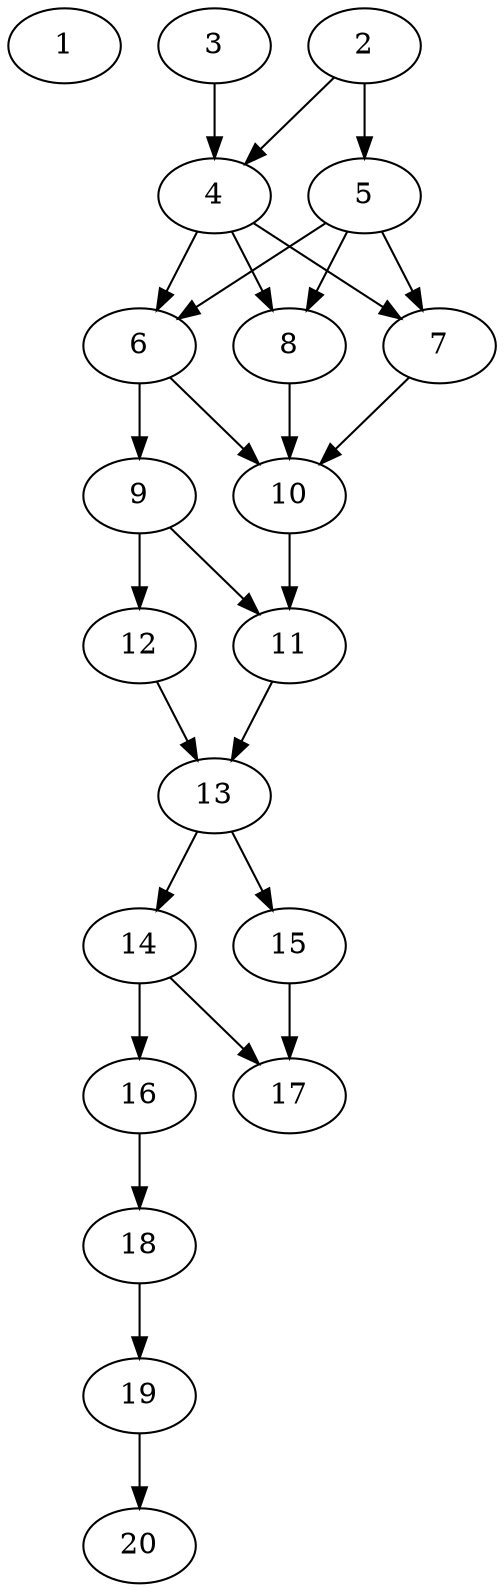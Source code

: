 // DAG automatically generated by daggen at Sat Jul 27 15:36:52 2019
// ./daggen --dot -n 20 --ccr 0.5 --fat 0.4 --regular 0.5 --density 0.8 --mindata 5242880 --maxdata 52428800 
digraph G {
  1 [size="26765312", alpha="0.18", expect_size="13382656"] 
  2 [size="45295616", alpha="0.03", expect_size="22647808"] 
  2 -> 4 [size ="22647808"]
  2 -> 5 [size ="22647808"]
  3 [size="92350464", alpha="0.12", expect_size="46175232"] 
  3 -> 4 [size ="46175232"]
  4 [size="26963968", alpha="0.03", expect_size="13481984"] 
  4 -> 6 [size ="13481984"]
  4 -> 7 [size ="13481984"]
  4 -> 8 [size ="13481984"]
  5 [size="19509248", alpha="0.11", expect_size="9754624"] 
  5 -> 6 [size ="9754624"]
  5 -> 7 [size ="9754624"]
  5 -> 8 [size ="9754624"]
  6 [size="63526912", alpha="0.14", expect_size="31763456"] 
  6 -> 9 [size ="31763456"]
  6 -> 10 [size ="31763456"]
  7 [size="70027264", alpha="0.08", expect_size="35013632"] 
  7 -> 10 [size ="35013632"]
  8 [size="89552896", alpha="0.18", expect_size="44776448"] 
  8 -> 10 [size ="44776448"]
  9 [size="21207040", alpha="0.05", expect_size="10603520"] 
  9 -> 11 [size ="10603520"]
  9 -> 12 [size ="10603520"]
  10 [size="62420992", alpha="0.07", expect_size="31210496"] 
  10 -> 11 [size ="31210496"]
  11 [size="39284736", alpha="0.10", expect_size="19642368"] 
  11 -> 13 [size ="19642368"]
  12 [size="29140992", alpha="0.00", expect_size="14570496"] 
  12 -> 13 [size ="14570496"]
  13 [size="42878976", alpha="0.14", expect_size="21439488"] 
  13 -> 14 [size ="21439488"]
  13 -> 15 [size ="21439488"]
  14 [size="97767424", alpha="0.07", expect_size="48883712"] 
  14 -> 16 [size ="48883712"]
  14 -> 17 [size ="48883712"]
  15 [size="16619520", alpha="0.11", expect_size="8309760"] 
  15 -> 17 [size ="8309760"]
  16 [size="66541568", alpha="0.14", expect_size="33270784"] 
  16 -> 18 [size ="33270784"]
  17 [size="38690816", alpha="0.18", expect_size="19345408"] 
  18 [size="75077632", alpha="0.13", expect_size="37538816"] 
  18 -> 19 [size ="37538816"]
  19 [size="64069632", alpha="0.12", expect_size="32034816"] 
  19 -> 20 [size ="32034816"]
  20 [size="88475648", alpha="0.14", expect_size="44237824"] 
}
